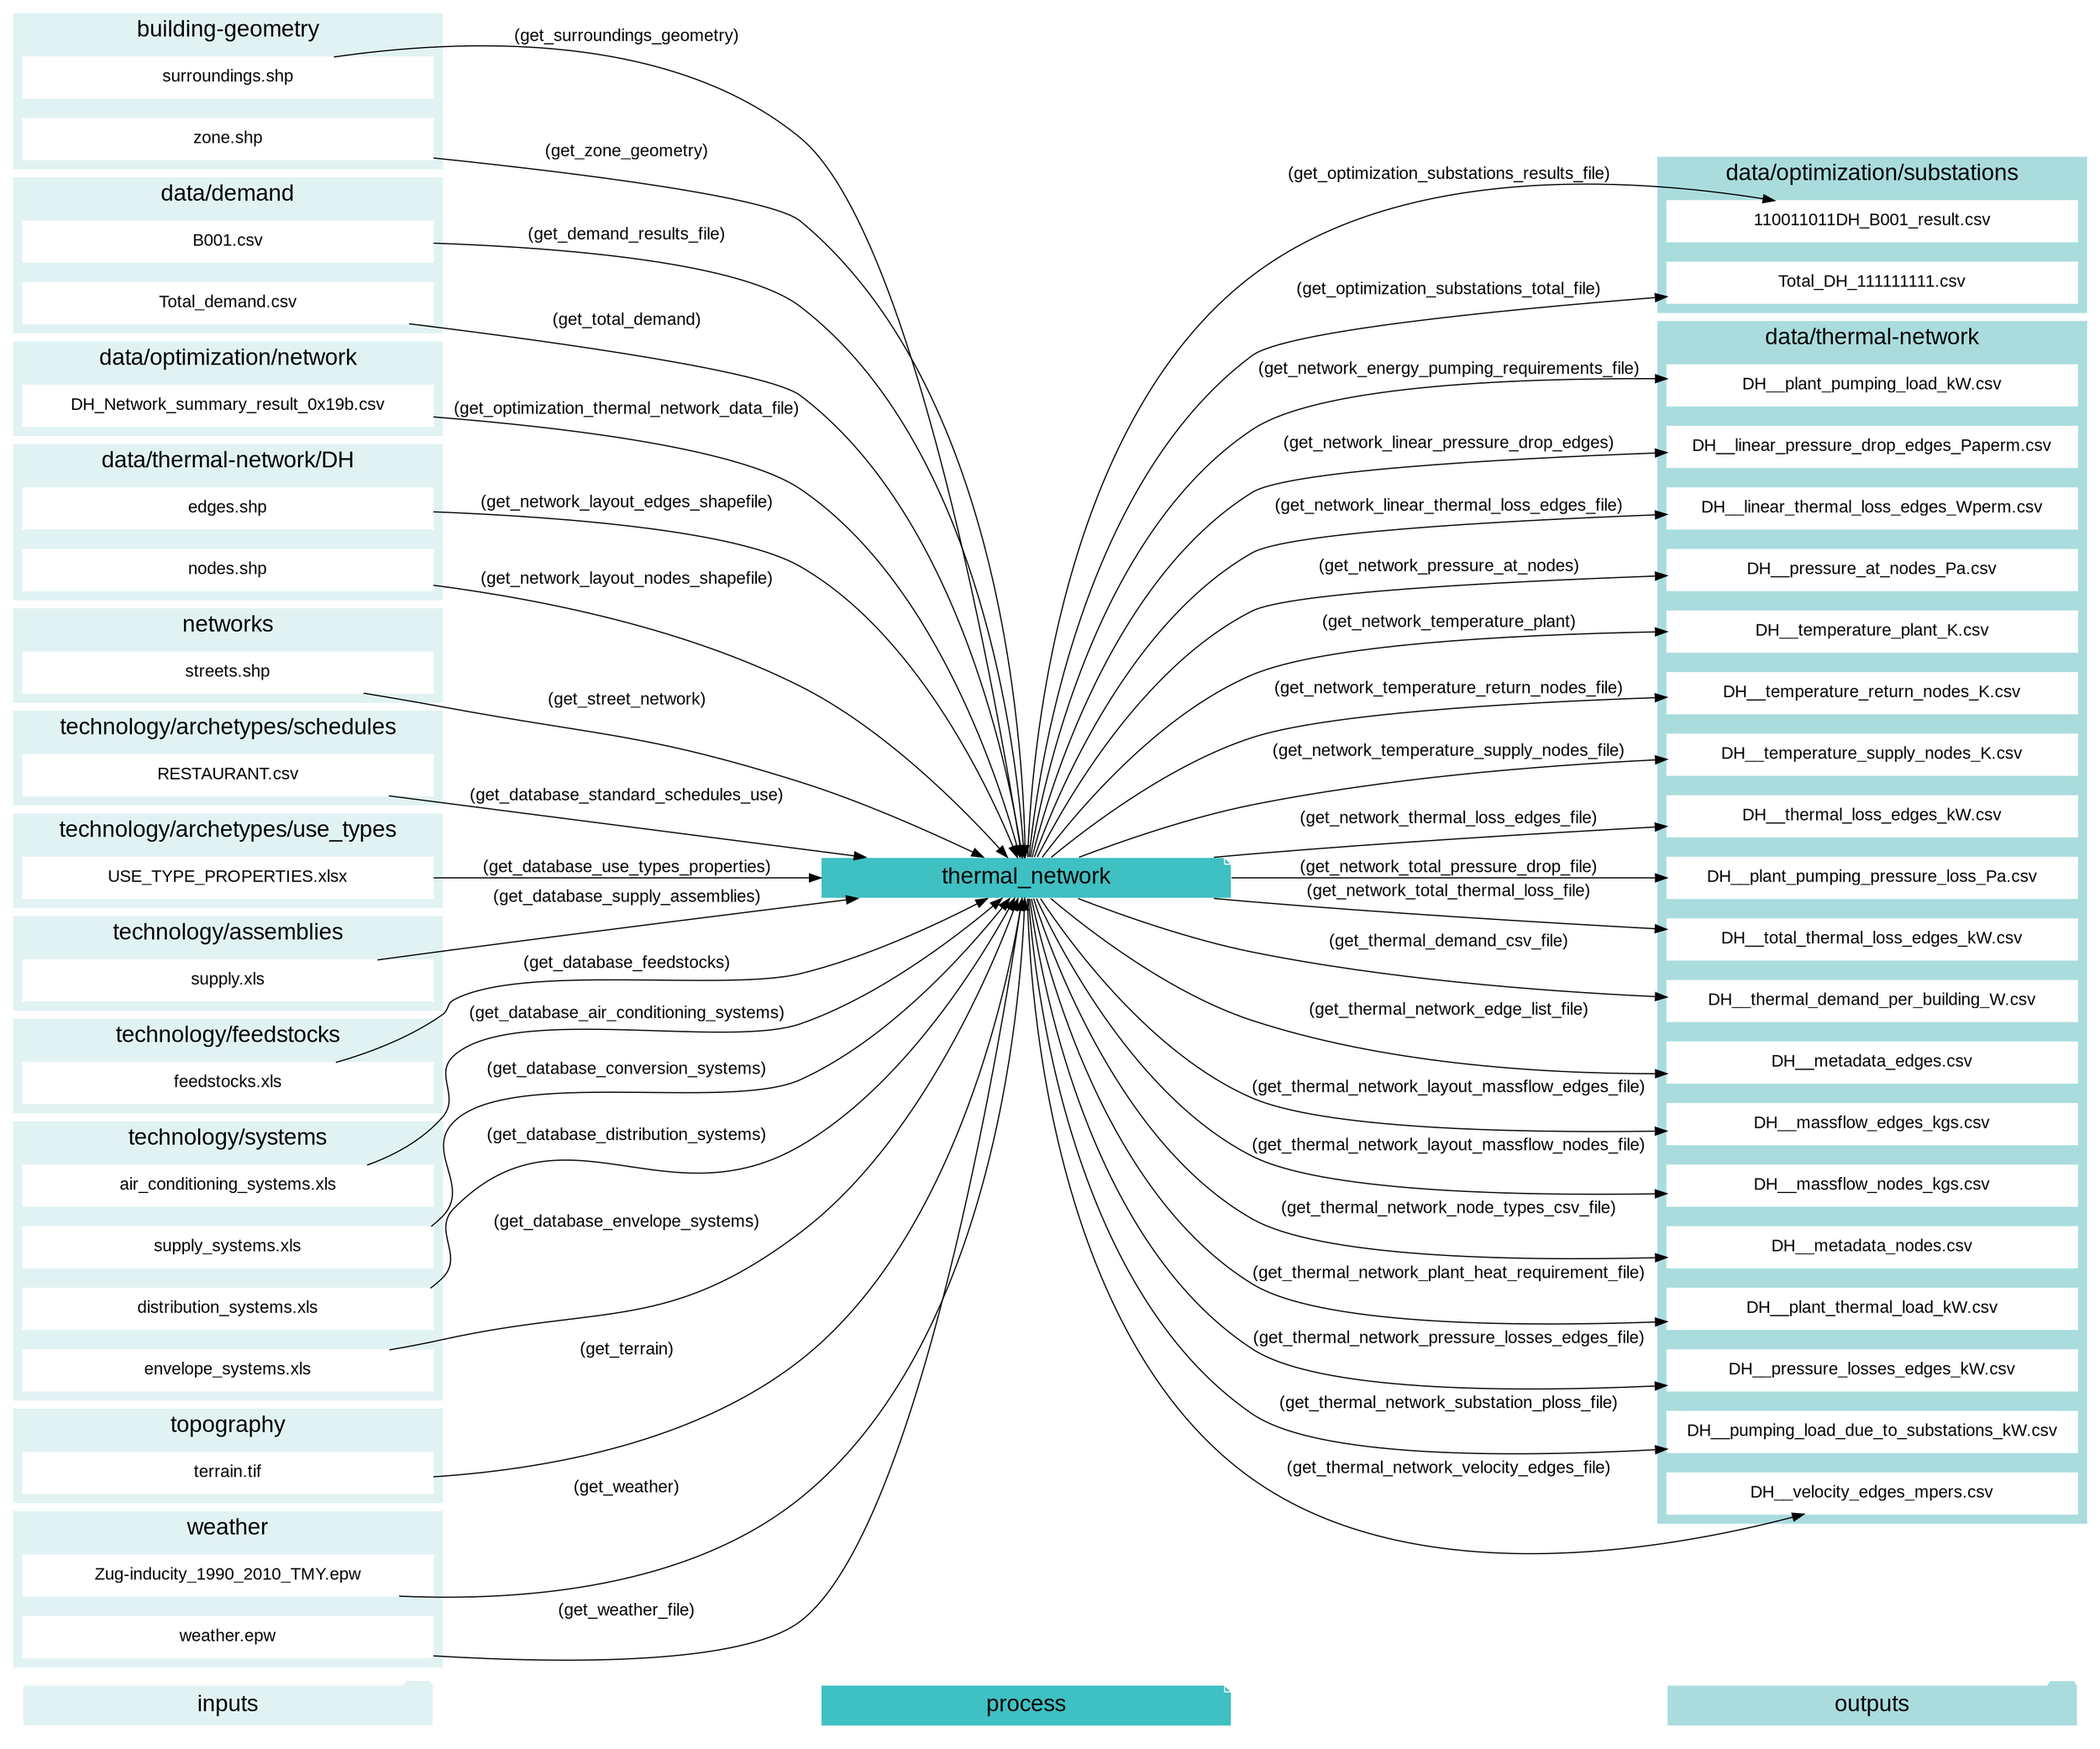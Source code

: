 digraph trace_inputlocator {
    rankdir="LR";
    graph [overlap=false, fontname=arial];
    node [shape=box, style=filled, color=white, fontsize=15, fontname=arial, fixedsize=true, width=5];
    edge [fontname=arial, fontsize = 15]
    newrank=true
    subgraph cluster_legend {
    fontsize=25
    style=invis
    "process"[style=filled, fillcolor="#3FC0C2", shape=note, fontsize=20, fontname="arial"]
    "inputs" [style=filled, shape=folder, color=white, fillcolor="#E1F2F2", fontsize=20]
    "outputs"[style=filled, shape=folder, color=white, fillcolor="#aadcdd", fontsize=20]
    "inputs"->"process"[style=invis]
    "process"->"outputs"[style=invis]
    }
    "thermal_network"[style=filled, color=white, fillcolor="#3FC0C2", shape=note, fontsize=20, fontname=arial];
    subgraph cluster_0_in {
        style = filled;
        color = "#E1F2F2";
        fontsize = 20;
        rank=same;
        label="building-geometry";
        "surroundings.shp"
        "zone.shp"
    }
    subgraph cluster_1_in {
        style = filled;
        color = "#E1F2F2";
        fontsize = 20;
        rank=same;
        label="data/demand";
        "B001.csv"
        "Total_demand.csv"
    }
    subgraph cluster_2_in {
        style = filled;
        color = "#E1F2F2";
        fontsize = 20;
        rank=same;
        label="data/optimization/network";
        "DH_Network_summary_result_0x19b.csv"
    }
    subgraph cluster_3_out {
        style = filled;
        color = "#aadcdd";
        fontsize = 20;
        rank=same;
        label="data/optimization/substations";
        "110011011DH_B001_result.csv"
        "Total_DH_111111111.csv"
    }
    subgraph cluster_4_out {
        style = filled;
        color = "#aadcdd";
        fontsize = 20;
        rank=same;
        label="data/thermal-network";
        "DH__plant_pumping_load_kW.csv"
        "DH__linear_pressure_drop_edges_Paperm.csv"
        "DH__linear_thermal_loss_edges_Wperm.csv"
        "DH__pressure_at_nodes_Pa.csv"
        "DH__temperature_plant_K.csv"
        "DH__temperature_return_nodes_K.csv"
        "DH__temperature_supply_nodes_K.csv"
        "DH__thermal_loss_edges_kW.csv"
        "DH__plant_pumping_pressure_loss_Pa.csv"
        "DH__total_thermal_loss_edges_kW.csv"
        "DH__thermal_demand_per_building_W.csv"
        "DH__metadata_edges.csv"
        "DH__massflow_edges_kgs.csv"
        "DH__massflow_nodes_kgs.csv"
        "DH__metadata_nodes.csv"
        "DH__plant_thermal_load_kW.csv"
        "DH__pressure_losses_edges_kW.csv"
        "DH__pumping_load_due_to_substations_kW.csv"
        "DH__velocity_edges_mpers.csv"
    }
    subgraph cluster_5_in {
        style = filled;
        color = "#E1F2F2";
        fontsize = 20;
        rank=same;
        label="data/thermal-network/DH";
        "edges.shp"
        "nodes.shp"
    }
    subgraph cluster_6_in {
        style = filled;
        color = "#E1F2F2";
        fontsize = 20;
        rank=same;
        label="networks";
        "streets.shp"
    }
    subgraph cluster_7_in {
        style = filled;
        color = "#E1F2F2";
        fontsize = 20;
        rank=same;
        label="technology/archetypes/schedules";
        "RESTAURANT.csv"
    }
    subgraph cluster_8_in {
        style = filled;
        color = "#E1F2F2";
        fontsize = 20;
        rank=same;
        label="technology/archetypes/use_types";
        "USE_TYPE_PROPERTIES.xlsx"
    }
    subgraph cluster_9_in {
        style = filled;
        color = "#E1F2F2";
        fontsize = 20;
        rank=same;
        label="technology/assemblies";
        "supply.xls"
    }
    subgraph cluster_10_in {
        style = filled;
        color = "#E1F2F2";
        fontsize = 20;
        rank=same;
        label="technology/feedstocks";
        "feedstocks.xls"
    }
    subgraph cluster_11_in {
        style = filled;
        color = "#E1F2F2";
        fontsize = 20;
        rank=same;
        label="technology/systems";
        "air_conditioning_systems.xls"
        "supply_systems.xls"
        "distribution_systems.xls"
        "envelope_systems.xls"
    }
    subgraph cluster_12_in {
        style = filled;
        color = "#E1F2F2";
        fontsize = 20;
        rank=same;
        label="topography";
        "terrain.tif"
    }
    subgraph cluster_13_in {
        style = filled;
        color = "#E1F2F2";
        fontsize = 20;
        rank=same;
        label="weather";
        "Zug-inducity_1990_2010_TMY.epw"
        "weather.epw"
    }
    "air_conditioning_systems.xls" -> "thermal_network"[label="(get_database_air_conditioning_systems)"]
    "supply_systems.xls" -> "thermal_network"[label="(get_database_conversion_systems)"]
    "distribution_systems.xls" -> "thermal_network"[label="(get_database_distribution_systems)"]
    "envelope_systems.xls" -> "thermal_network"[label="(get_database_envelope_systems)"]
    "feedstocks.xls" -> "thermal_network"[label="(get_database_feedstocks)"]
    "RESTAURANT.csv" -> "thermal_network"[label="(get_database_standard_schedules_use)"]
    "supply.xls" -> "thermal_network"[label="(get_database_supply_assemblies)"]
    "USE_TYPE_PROPERTIES.xlsx" -> "thermal_network"[label="(get_database_use_types_properties)"]
    "B001.csv" -> "thermal_network"[label="(get_demand_results_file)"]
    "edges.shp" -> "thermal_network"[label="(get_network_layout_edges_shapefile)"]
    "nodes.shp" -> "thermal_network"[label="(get_network_layout_nodes_shapefile)"]
    "DH_Network_summary_result_0x19b.csv" -> "thermal_network"[label="(get_optimization_thermal_network_data_file)"]
    "streets.shp" -> "thermal_network"[label="(get_street_network)"]
    "surroundings.shp" -> "thermal_network"[label="(get_surroundings_geometry)"]
    "terrain.tif" -> "thermal_network"[label="(get_terrain)"]
    "Total_demand.csv" -> "thermal_network"[label="(get_total_demand)"]
    "Zug-inducity_1990_2010_TMY.epw" -> "thermal_network"[label="(get_weather)"]
    "weather.epw" -> "thermal_network"[label="(get_weather_file)"]
    "zone.shp" -> "thermal_network"[label="(get_zone_geometry)"]
    "thermal_network" -> "DH__plant_pumping_load_kW.csv"[label="(get_network_energy_pumping_requirements_file)"]
    "thermal_network" -> "DH__linear_pressure_drop_edges_Paperm.csv"[label="(get_network_linear_pressure_drop_edges)"]
    "thermal_network" -> "DH__linear_thermal_loss_edges_Wperm.csv"[label="(get_network_linear_thermal_loss_edges_file)"]
    "thermal_network" -> "DH__pressure_at_nodes_Pa.csv"[label="(get_network_pressure_at_nodes)"]
    "thermal_network" -> "DH__temperature_plant_K.csv"[label="(get_network_temperature_plant)"]
    "thermal_network" -> "DH__temperature_return_nodes_K.csv"[label="(get_network_temperature_return_nodes_file)"]
    "thermal_network" -> "DH__temperature_supply_nodes_K.csv"[label="(get_network_temperature_supply_nodes_file)"]
    "thermal_network" -> "DH__thermal_loss_edges_kW.csv"[label="(get_network_thermal_loss_edges_file)"]
    "thermal_network" -> "DH__plant_pumping_pressure_loss_Pa.csv"[label="(get_network_total_pressure_drop_file)"]
    "thermal_network" -> "DH__total_thermal_loss_edges_kW.csv"[label="(get_network_total_thermal_loss_file)"]
    "thermal_network" -> "110011011DH_B001_result.csv"[label="(get_optimization_substations_results_file)"]
    "thermal_network" -> "Total_DH_111111111.csv"[label="(get_optimization_substations_total_file)"]
    "thermal_network" -> "DH__thermal_demand_per_building_W.csv"[label="(get_thermal_demand_csv_file)"]
    "thermal_network" -> "DH__metadata_edges.csv"[label="(get_thermal_network_edge_list_file)"]
    "thermal_network" -> "DH__massflow_edges_kgs.csv"[label="(get_thermal_network_layout_massflow_edges_file)"]
    "thermal_network" -> "DH__massflow_nodes_kgs.csv"[label="(get_thermal_network_layout_massflow_nodes_file)"]
    "thermal_network" -> "DH__metadata_nodes.csv"[label="(get_thermal_network_node_types_csv_file)"]
    "thermal_network" -> "DH__plant_thermal_load_kW.csv"[label="(get_thermal_network_plant_heat_requirement_file)"]
    "thermal_network" -> "DH__pressure_losses_edges_kW.csv"[label="(get_thermal_network_pressure_losses_edges_file)"]
    "thermal_network" -> "DH__pumping_load_due_to_substations_kW.csv"[label="(get_thermal_network_substation_ploss_file)"]
    "thermal_network" -> "DH__velocity_edges_mpers.csv"[label="(get_thermal_network_velocity_edges_file)"]
    }